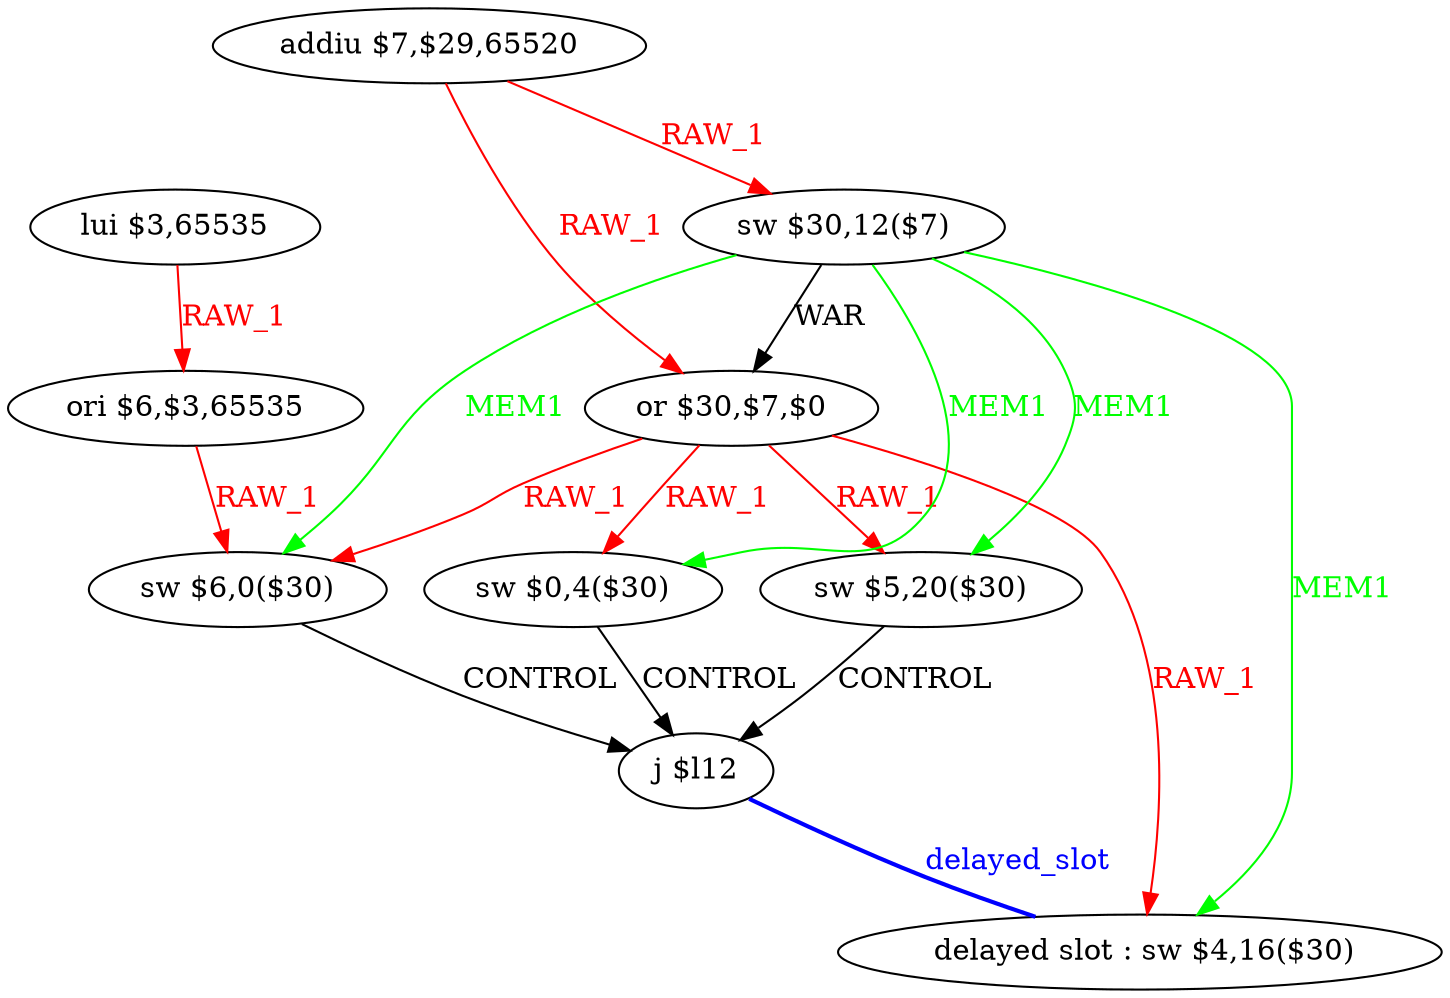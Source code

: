 digraph G1 {
node [shape = ellipse];
i9 [label = " delayed slot : sw $4,16($30)"] ;
i8 ->  i9 [style = bold, dir= none, fontcolor = blue, color = blue, label= "delayed_slot"];
i8 [label = "j $l12"] ;
i0 [label = "addiu $7,$29,65520"] ;
i0 ->  i3 [color = red, fontcolor = red, label= "RAW_1"];
i0 ->  i2 [color = red, fontcolor = red, label= "RAW_1"];
i3 [label = "or $30,$7,$0"] ;
i3 ->  i9 [color = red, fontcolor = red, label= "RAW_1"];
i3 ->  i7 [color = red, fontcolor = red, label= "RAW_1"];
i3 ->  i6 [color = red, fontcolor = red, label= "RAW_1"];
i3 ->  i5 [color = red, fontcolor = red, label= "RAW_1"];
i7 [label = "sw $0,4($30)"] ;
i7 ->  i8 [label= "CONTROL"];
i6 [label = "sw $6,0($30)"] ;
i6 ->  i8 [label= "CONTROL"];
i5 [label = "sw $5,20($30)"] ;
i5 ->  i8 [label= "CONTROL"];
i2 [label = "sw $30,12($7)"] ;
i2 ->  i9 [color = green, fontcolor = green, label= "MEM1"];
i2 ->  i7 [color = green, fontcolor = green, label= "MEM1"];
i2 ->  i6 [color = green, fontcolor = green, label= "MEM1"];
i2 ->  i5 [color = green, fontcolor = green, label= "MEM1"];
i2 ->  i3 [label= "WAR"];
i1 [label = "lui $3,65535"] ;
i1 ->  i4 [color = red, fontcolor = red, label= "RAW_1"];
i4 [label = "ori $6,$3,65535"] ;
i4 ->  i6 [color = red, fontcolor = red, label= "RAW_1"];
}

